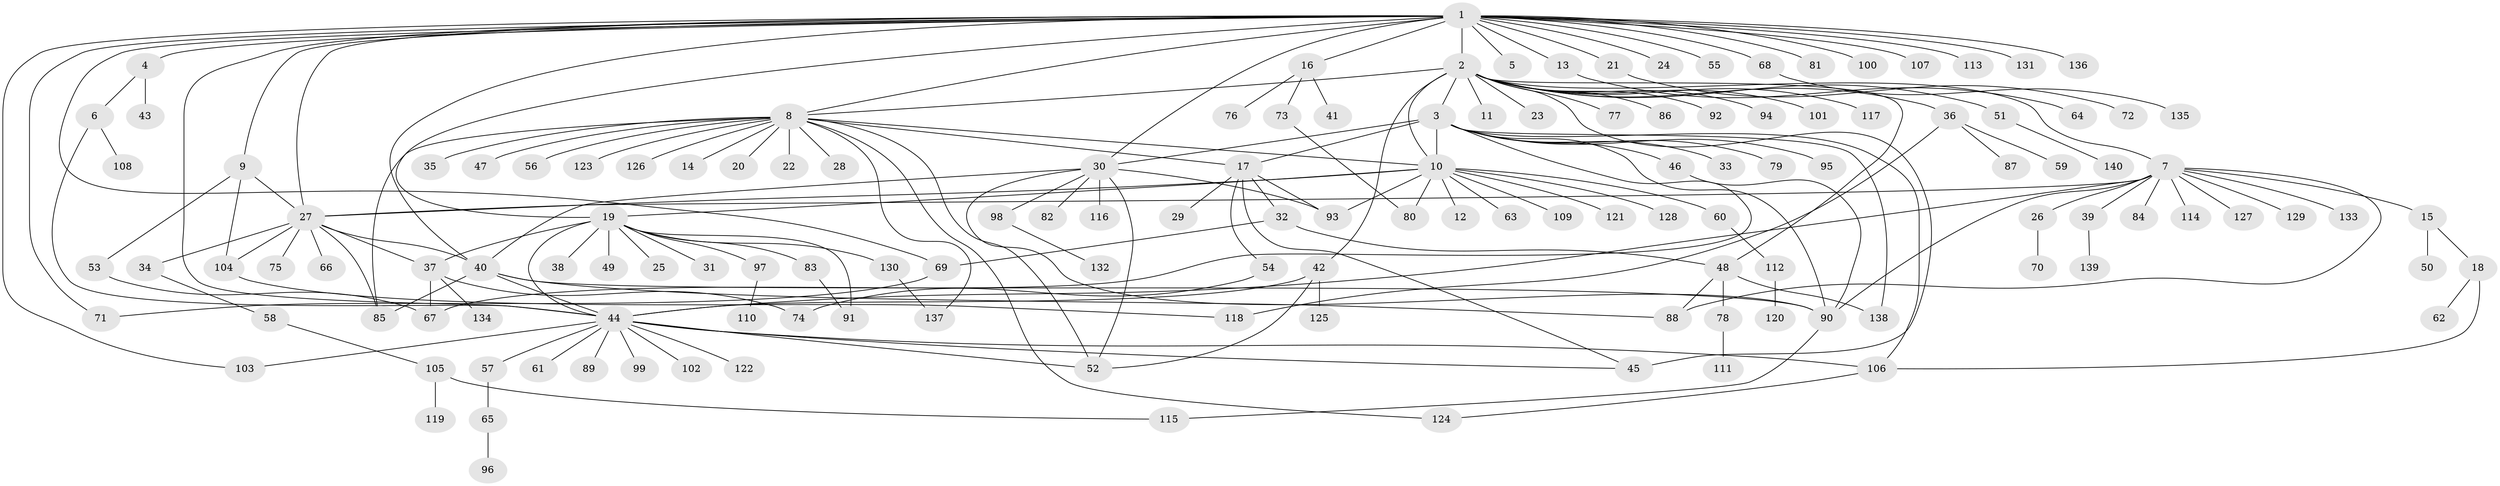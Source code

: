 // coarse degree distribution, {1: 0.5857142857142857, 14: 0.014285714285714285, 22: 0.014285714285714285, 3: 0.05714285714285714, 2: 0.1, 7: 0.02857142857142857, 8: 0.04285714285714286, 9: 0.014285714285714285, 5: 0.02857142857142857, 15: 0.014285714285714285, 12: 0.014285714285714285, 4: 0.05714285714285714, 10: 0.014285714285714285, 11: 0.014285714285714285}
// Generated by graph-tools (version 1.1) at 2025/36/03/04/25 23:36:54]
// undirected, 140 vertices, 188 edges
graph export_dot {
  node [color=gray90,style=filled];
  1;
  2;
  3;
  4;
  5;
  6;
  7;
  8;
  9;
  10;
  11;
  12;
  13;
  14;
  15;
  16;
  17;
  18;
  19;
  20;
  21;
  22;
  23;
  24;
  25;
  26;
  27;
  28;
  29;
  30;
  31;
  32;
  33;
  34;
  35;
  36;
  37;
  38;
  39;
  40;
  41;
  42;
  43;
  44;
  45;
  46;
  47;
  48;
  49;
  50;
  51;
  52;
  53;
  54;
  55;
  56;
  57;
  58;
  59;
  60;
  61;
  62;
  63;
  64;
  65;
  66;
  67;
  68;
  69;
  70;
  71;
  72;
  73;
  74;
  75;
  76;
  77;
  78;
  79;
  80;
  81;
  82;
  83;
  84;
  85;
  86;
  87;
  88;
  89;
  90;
  91;
  92;
  93;
  94;
  95;
  96;
  97;
  98;
  99;
  100;
  101;
  102;
  103;
  104;
  105;
  106;
  107;
  108;
  109;
  110;
  111;
  112;
  113;
  114;
  115;
  116;
  117;
  118;
  119;
  120;
  121;
  122;
  123;
  124;
  125;
  126;
  127;
  128;
  129;
  130;
  131;
  132;
  133;
  134;
  135;
  136;
  137;
  138;
  139;
  140;
  1 -- 2;
  1 -- 4;
  1 -- 5;
  1 -- 8;
  1 -- 9;
  1 -- 13;
  1 -- 16;
  1 -- 19;
  1 -- 21;
  1 -- 24;
  1 -- 27;
  1 -- 30;
  1 -- 40;
  1 -- 44;
  1 -- 55;
  1 -- 68;
  1 -- 69;
  1 -- 71;
  1 -- 81;
  1 -- 100;
  1 -- 103;
  1 -- 107;
  1 -- 113;
  1 -- 131;
  1 -- 136;
  2 -- 3;
  2 -- 7;
  2 -- 8;
  2 -- 10;
  2 -- 11;
  2 -- 23;
  2 -- 36;
  2 -- 42;
  2 -- 45;
  2 -- 48;
  2 -- 51;
  2 -- 77;
  2 -- 86;
  2 -- 92;
  2 -- 94;
  2 -- 101;
  2 -- 117;
  3 -- 10;
  3 -- 17;
  3 -- 30;
  3 -- 33;
  3 -- 46;
  3 -- 67;
  3 -- 79;
  3 -- 90;
  3 -- 95;
  3 -- 106;
  3 -- 138;
  4 -- 6;
  4 -- 43;
  6 -- 44;
  6 -- 108;
  7 -- 15;
  7 -- 26;
  7 -- 27;
  7 -- 39;
  7 -- 44;
  7 -- 84;
  7 -- 88;
  7 -- 90;
  7 -- 114;
  7 -- 127;
  7 -- 129;
  7 -- 133;
  8 -- 10;
  8 -- 14;
  8 -- 17;
  8 -- 20;
  8 -- 22;
  8 -- 28;
  8 -- 35;
  8 -- 47;
  8 -- 52;
  8 -- 56;
  8 -- 85;
  8 -- 123;
  8 -- 124;
  8 -- 126;
  8 -- 137;
  9 -- 27;
  9 -- 53;
  9 -- 104;
  10 -- 12;
  10 -- 19;
  10 -- 27;
  10 -- 60;
  10 -- 63;
  10 -- 80;
  10 -- 93;
  10 -- 109;
  10 -- 121;
  10 -- 128;
  13 -- 64;
  15 -- 18;
  15 -- 50;
  16 -- 41;
  16 -- 73;
  16 -- 76;
  17 -- 29;
  17 -- 32;
  17 -- 45;
  17 -- 54;
  17 -- 93;
  18 -- 62;
  18 -- 106;
  19 -- 25;
  19 -- 31;
  19 -- 37;
  19 -- 38;
  19 -- 44;
  19 -- 49;
  19 -- 83;
  19 -- 91;
  19 -- 97;
  19 -- 130;
  21 -- 72;
  26 -- 70;
  27 -- 34;
  27 -- 37;
  27 -- 40;
  27 -- 66;
  27 -- 75;
  27 -- 85;
  27 -- 104;
  30 -- 40;
  30 -- 52;
  30 -- 82;
  30 -- 90;
  30 -- 93;
  30 -- 98;
  30 -- 116;
  32 -- 48;
  32 -- 69;
  34 -- 58;
  36 -- 59;
  36 -- 87;
  36 -- 118;
  37 -- 67;
  37 -- 74;
  37 -- 134;
  39 -- 139;
  40 -- 44;
  40 -- 85;
  40 -- 88;
  40 -- 90;
  42 -- 44;
  42 -- 52;
  42 -- 125;
  44 -- 45;
  44 -- 52;
  44 -- 57;
  44 -- 61;
  44 -- 89;
  44 -- 99;
  44 -- 102;
  44 -- 103;
  44 -- 106;
  44 -- 122;
  46 -- 90;
  48 -- 78;
  48 -- 88;
  48 -- 138;
  51 -- 140;
  53 -- 67;
  54 -- 74;
  57 -- 65;
  58 -- 105;
  60 -- 112;
  65 -- 96;
  68 -- 135;
  69 -- 71;
  73 -- 80;
  78 -- 111;
  83 -- 91;
  90 -- 115;
  97 -- 110;
  98 -- 132;
  104 -- 118;
  105 -- 115;
  105 -- 119;
  106 -- 124;
  112 -- 120;
  130 -- 137;
}
